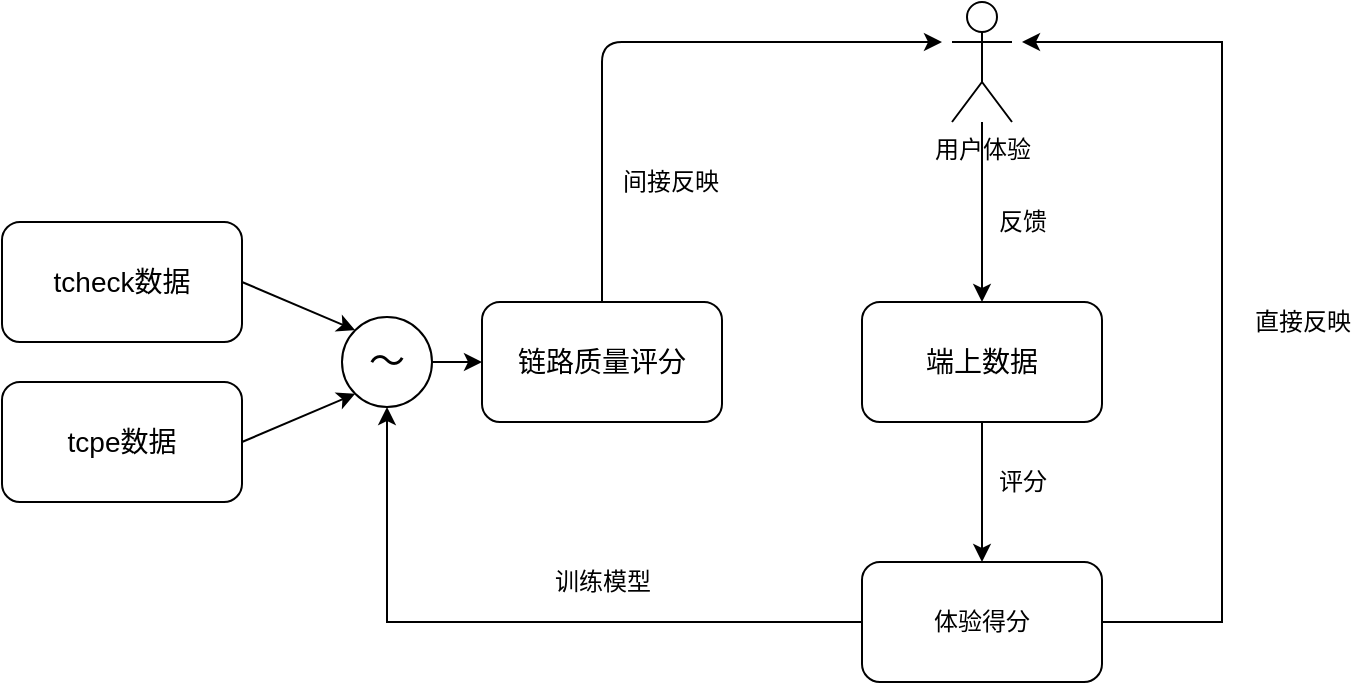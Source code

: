 <mxfile version="14.8.4" type="github"><diagram id="9CDb7ewa8sFS4CIbBn6x" name="Page-1"><mxGraphModel dx="1186" dy="691" grid="0" gridSize="10" guides="1" tooltips="1" connect="1" arrows="1" fold="1" page="1" pageScale="1" pageWidth="827" pageHeight="1169" background="none" math="0" shadow="0"><root><mxCell id="0"/><mxCell id="1" parent="0"/><mxCell id="X7HlZbtrzY0R8FoSbDed-1" value="&lt;font style=&quot;font-size: 14px&quot;&gt;tcheck数据&lt;/font&gt;" style="rounded=1;whiteSpace=wrap;html=1;" parent="1" vertex="1"><mxGeometry x="80" y="250" width="120" height="60" as="geometry"/></mxCell><mxCell id="X7HlZbtrzY0R8FoSbDed-2" value="&lt;span style=&quot;font-size: 14px&quot;&gt;tcpe数据&lt;/span&gt;" style="rounded=1;whiteSpace=wrap;html=1;" parent="1" vertex="1"><mxGeometry x="80" y="330" width="120" height="60" as="geometry"/></mxCell><mxCell id="X7HlZbtrzY0R8FoSbDed-3" value="&lt;span style=&quot;font-size: 14px&quot;&gt;链路质量评分&lt;/span&gt;" style="rounded=1;whiteSpace=wrap;html=1;" parent="1" vertex="1"><mxGeometry x="320" y="290" width="120" height="60" as="geometry"/></mxCell><mxCell id="X7HlZbtrzY0R8FoSbDed-4" value="" style="endArrow=classic;html=1;exitX=1;exitY=0.5;exitDx=0;exitDy=0;entryX=0;entryY=0;entryDx=0;entryDy=0;" parent="1" source="X7HlZbtrzY0R8FoSbDed-1" target="X7HlZbtrzY0R8FoSbDed-10" edge="1"><mxGeometry width="50" height="50" relative="1" as="geometry"><mxPoint x="390" y="470" as="sourcePoint"/><mxPoint x="250" y="320" as="targetPoint"/></mxGeometry></mxCell><mxCell id="X7HlZbtrzY0R8FoSbDed-5" value="" style="endArrow=classic;html=1;exitX=1;exitY=0.5;exitDx=0;exitDy=0;entryX=0;entryY=1;entryDx=0;entryDy=0;" parent="1" source="X7HlZbtrzY0R8FoSbDed-2" target="X7HlZbtrzY0R8FoSbDed-10" edge="1"><mxGeometry width="50" height="50" relative="1" as="geometry"><mxPoint x="210" y="290" as="sourcePoint"/><mxPoint x="250" y="335" as="targetPoint"/></mxGeometry></mxCell><mxCell id="X7HlZbtrzY0R8FoSbDed-13" value="" style="edgeStyle=orthogonalEdgeStyle;rounded=0;orthogonalLoop=1;jettySize=auto;html=1;" parent="1" source="X7HlZbtrzY0R8FoSbDed-6" edge="1"><mxGeometry relative="1" as="geometry"><mxPoint x="570" y="420" as="targetPoint"/></mxGeometry></mxCell><mxCell id="X7HlZbtrzY0R8FoSbDed-6" value="&lt;span style=&quot;font-size: 14px&quot;&gt;端上数据&lt;/span&gt;" style="rounded=1;whiteSpace=wrap;html=1;" parent="1" vertex="1"><mxGeometry x="510" y="290" width="120" height="60" as="geometry"/></mxCell><mxCell id="X7HlZbtrzY0R8FoSbDed-8" value="" style="edgeStyle=orthogonalEdgeStyle;rounded=0;orthogonalLoop=1;jettySize=auto;html=1;" parent="1" source="X7HlZbtrzY0R8FoSbDed-7" target="X7HlZbtrzY0R8FoSbDed-6" edge="1"><mxGeometry relative="1" as="geometry"/></mxCell><mxCell id="X7HlZbtrzY0R8FoSbDed-7" value="用户体验" style="shape=umlActor;verticalLabelPosition=bottom;verticalAlign=top;html=1;outlineConnect=0;" parent="1" vertex="1"><mxGeometry x="555" y="140" width="30" height="60" as="geometry"/></mxCell><mxCell id="X7HlZbtrzY0R8FoSbDed-11" value="" style="edgeStyle=orthogonalEdgeStyle;rounded=0;orthogonalLoop=1;jettySize=auto;html=1;" parent="1" source="X7HlZbtrzY0R8FoSbDed-10" target="X7HlZbtrzY0R8FoSbDed-3" edge="1"><mxGeometry relative="1" as="geometry"/></mxCell><mxCell id="X7HlZbtrzY0R8FoSbDed-10" value="&lt;span style=&quot;font-size: 18px&quot;&gt;～&lt;/span&gt;" style="ellipse;whiteSpace=wrap;html=1;aspect=fixed;" parent="1" vertex="1"><mxGeometry x="250" y="297.5" width="45" height="45" as="geometry"/></mxCell><mxCell id="X7HlZbtrzY0R8FoSbDed-15" style="edgeStyle=orthogonalEdgeStyle;rounded=0;orthogonalLoop=1;jettySize=auto;html=1;" parent="1" source="X7HlZbtrzY0R8FoSbDed-14" edge="1"><mxGeometry relative="1" as="geometry"><mxPoint x="590" y="160" as="targetPoint"/><Array as="points"><mxPoint x="690" y="450"/><mxPoint x="690" y="160"/></Array></mxGeometry></mxCell><mxCell id="X7HlZbtrzY0R8FoSbDed-20" style="edgeStyle=orthogonalEdgeStyle;rounded=0;orthogonalLoop=1;jettySize=auto;html=1;entryX=0.5;entryY=1;entryDx=0;entryDy=0;" parent="1" source="X7HlZbtrzY0R8FoSbDed-14" target="X7HlZbtrzY0R8FoSbDed-10" edge="1"><mxGeometry relative="1" as="geometry"/></mxCell><mxCell id="X7HlZbtrzY0R8FoSbDed-14" value="体验得分" style="rounded=1;whiteSpace=wrap;html=1;" parent="1" vertex="1"><mxGeometry x="510" y="420" width="120" height="60" as="geometry"/></mxCell><mxCell id="X7HlZbtrzY0R8FoSbDed-16" value="直接反映" style="text;html=1;align=center;verticalAlign=middle;resizable=0;points=[];autosize=1;strokeColor=none;" parent="1" vertex="1"><mxGeometry x="700" y="290" width="60" height="20" as="geometry"/></mxCell><mxCell id="X7HlZbtrzY0R8FoSbDed-18" value="" style="endArrow=classic;html=1;exitX=0.5;exitY=0;exitDx=0;exitDy=0;" parent="1" source="X7HlZbtrzY0R8FoSbDed-3" edge="1"><mxGeometry width="50" height="50" relative="1" as="geometry"><mxPoint x="390" y="460" as="sourcePoint"/><mxPoint x="550" y="160" as="targetPoint"/><Array as="points"><mxPoint x="380" y="160"/></Array></mxGeometry></mxCell><mxCell id="X7HlZbtrzY0R8FoSbDed-19" value="间接反映" style="text;html=1;align=center;verticalAlign=middle;resizable=0;points=[];autosize=1;strokeColor=none;" parent="1" vertex="1"><mxGeometry x="384" y="220" width="60" height="20" as="geometry"/></mxCell><mxCell id="X7HlZbtrzY0R8FoSbDed-21" value="反馈" style="text;html=1;align=center;verticalAlign=middle;resizable=0;points=[];autosize=1;strokeColor=none;" parent="1" vertex="1"><mxGeometry x="570" y="240" width="40" height="20" as="geometry"/></mxCell><mxCell id="X7HlZbtrzY0R8FoSbDed-22" value="评分" style="text;html=1;align=center;verticalAlign=middle;resizable=0;points=[];autosize=1;strokeColor=none;" parent="1" vertex="1"><mxGeometry x="570" y="370" width="40" height="20" as="geometry"/></mxCell><mxCell id="X7HlZbtrzY0R8FoSbDed-23" value="训练模型" style="text;html=1;align=center;verticalAlign=middle;resizable=0;points=[];autosize=1;strokeColor=none;" parent="1" vertex="1"><mxGeometry x="350" y="420" width="60" height="20" as="geometry"/></mxCell></root></mxGraphModel></diagram></mxfile>